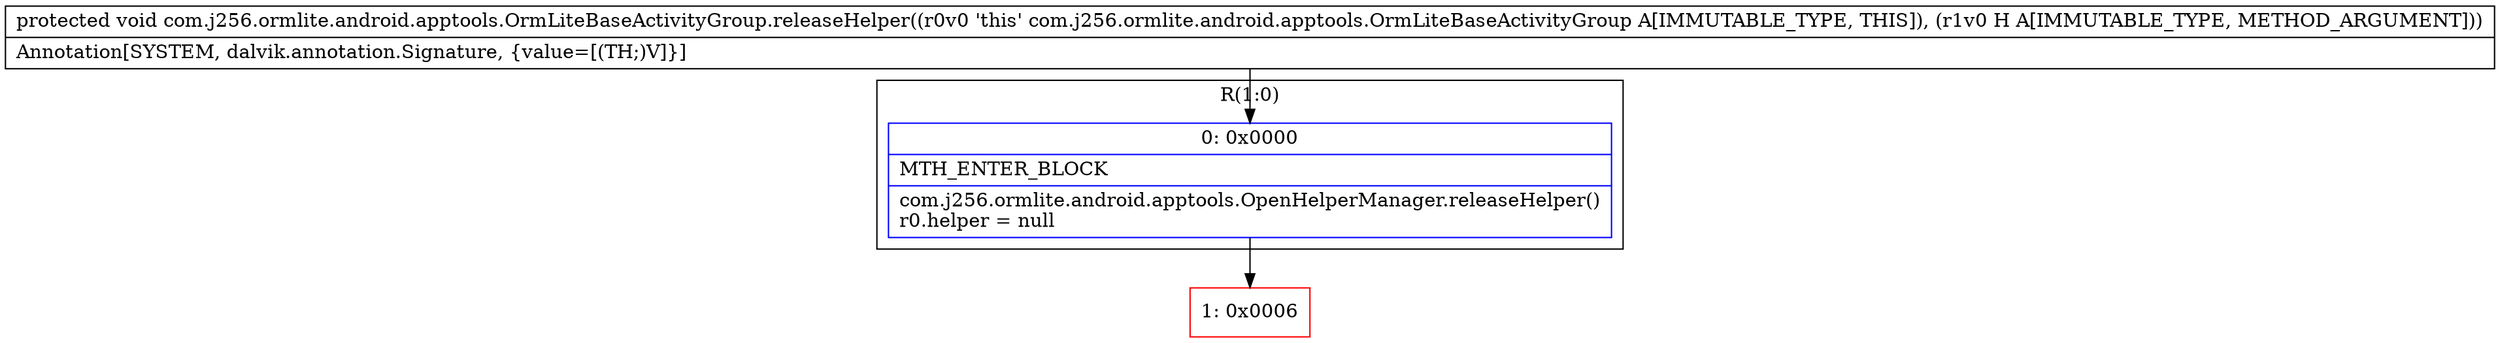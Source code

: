 digraph "CFG forcom.j256.ormlite.android.apptools.OrmLiteBaseActivityGroup.releaseHelper(Lcom\/j256\/ormlite\/android\/apptools\/OrmLiteSqliteOpenHelper;)V" {
subgraph cluster_Region_855665070 {
label = "R(1:0)";
node [shape=record,color=blue];
Node_0 [shape=record,label="{0\:\ 0x0000|MTH_ENTER_BLOCK\l|com.j256.ormlite.android.apptools.OpenHelperManager.releaseHelper()\lr0.helper = null\l}"];
}
Node_1 [shape=record,color=red,label="{1\:\ 0x0006}"];
MethodNode[shape=record,label="{protected void com.j256.ormlite.android.apptools.OrmLiteBaseActivityGroup.releaseHelper((r0v0 'this' com.j256.ormlite.android.apptools.OrmLiteBaseActivityGroup A[IMMUTABLE_TYPE, THIS]), (r1v0 H A[IMMUTABLE_TYPE, METHOD_ARGUMENT]))  | Annotation[SYSTEM, dalvik.annotation.Signature, \{value=[(TH;)V]\}]\l}"];
MethodNode -> Node_0;
Node_0 -> Node_1;
}

